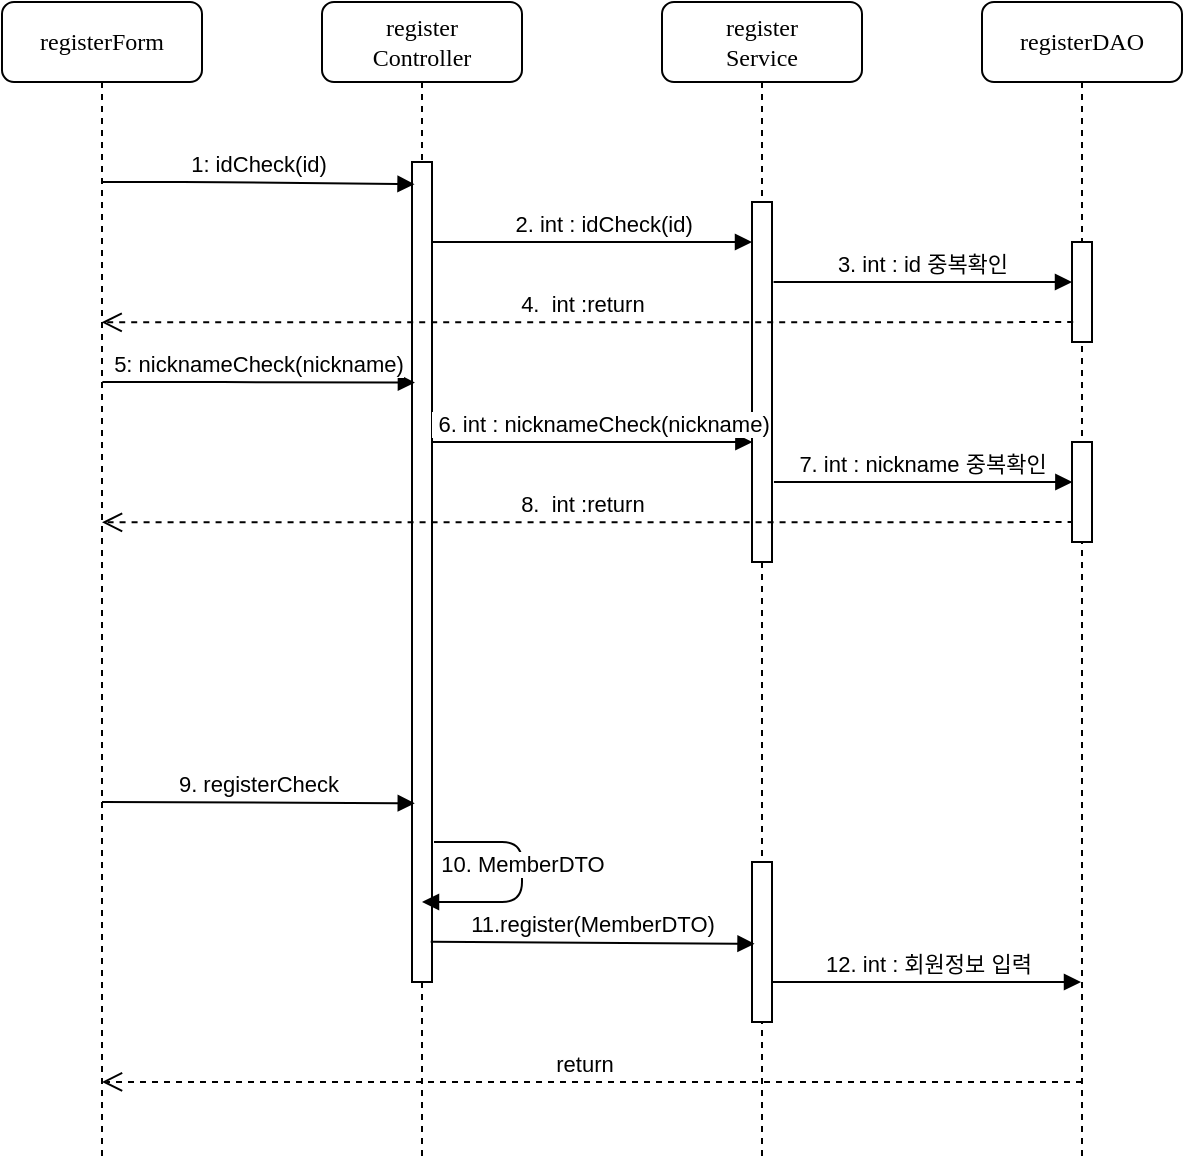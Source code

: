 <mxfile version="14.1.9" type="github" pages="3">
  <diagram name="Page-1" id="13e1069c-82ec-6db2-03f1-153e76fe0fe0">
    <mxGraphModel dx="1471" dy="685" grid="1" gridSize="10" guides="1" tooltips="1" connect="1" arrows="1" fold="1" page="1" pageScale="1" pageWidth="1100" pageHeight="850" background="#ffffff" math="0" shadow="0">
      <root>
        <mxCell id="0" />
        <mxCell id="1" parent="0" />
        <mxCell id="7baba1c4bc27f4b0-2" value="register&lt;br&gt;Controller" style="shape=umlLifeline;perimeter=lifelinePerimeter;whiteSpace=wrap;html=1;container=1;collapsible=0;recursiveResize=0;outlineConnect=0;rounded=1;shadow=0;comic=0;labelBackgroundColor=none;strokeWidth=1;fontFamily=Verdana;fontSize=12;align=center;" parent="1" vertex="1">
          <mxGeometry x="260" y="80" width="100" height="580" as="geometry" />
        </mxCell>
        <mxCell id="Aa1WEz_jSSBTIPIqc46A-5" value="" style="html=1;points=[];perimeter=orthogonalPerimeter;" vertex="1" parent="7baba1c4bc27f4b0-2">
          <mxGeometry x="45" y="80" width="10" height="410" as="geometry" />
        </mxCell>
        <mxCell id="Aa1WEz_jSSBTIPIqc46A-28" value="10. MemberDTO" style="html=1;verticalAlign=bottom;endArrow=block;" edge="1" parent="7baba1c4bc27f4b0-2" target="7baba1c4bc27f4b0-2">
          <mxGeometry x="0.035" width="80" relative="1" as="geometry">
            <mxPoint x="56" y="420" as="sourcePoint" />
            <mxPoint x="110" y="460" as="targetPoint" />
            <Array as="points">
              <mxPoint x="100" y="420" />
              <mxPoint x="100" y="450" />
            </Array>
            <mxPoint as="offset" />
          </mxGeometry>
        </mxCell>
        <mxCell id="7baba1c4bc27f4b0-3" value="register&lt;br&gt;Service" style="shape=umlLifeline;perimeter=lifelinePerimeter;whiteSpace=wrap;html=1;container=1;collapsible=0;recursiveResize=0;outlineConnect=0;rounded=1;shadow=0;comic=0;labelBackgroundColor=none;strokeWidth=1;fontFamily=Verdana;fontSize=12;align=center;" parent="1" vertex="1">
          <mxGeometry x="430" y="80" width="100" height="580" as="geometry" />
        </mxCell>
        <mxCell id="Aa1WEz_jSSBTIPIqc46A-7" value="" style="html=1;points=[];perimeter=orthogonalPerimeter;" vertex="1" parent="7baba1c4bc27f4b0-3">
          <mxGeometry x="45" y="100" width="10" height="180" as="geometry" />
        </mxCell>
        <mxCell id="Aa1WEz_jSSBTIPIqc46A-6" value="" style="html=1;verticalAlign=bottom;endArrow=block;" edge="1" parent="7baba1c4bc27f4b0-3" source="Aa1WEz_jSSBTIPIqc46A-7" target="7baba1c4bc27f4b0-3">
          <mxGeometry x="NaN" y="32" width="80" relative="1" as="geometry">
            <mxPoint x="-150" y="100" as="sourcePoint" />
            <mxPoint x="-80" y="100" as="targetPoint" />
            <Array as="points" />
            <mxPoint x="31" y="-10" as="offset" />
          </mxGeometry>
        </mxCell>
        <mxCell id="7baba1c4bc27f4b0-4" value="registerDAO" style="shape=umlLifeline;perimeter=lifelinePerimeter;whiteSpace=wrap;html=1;container=1;collapsible=0;recursiveResize=0;outlineConnect=0;rounded=1;shadow=0;comic=0;labelBackgroundColor=none;strokeWidth=1;fontFamily=Verdana;fontSize=12;align=center;" parent="1" vertex="1">
          <mxGeometry x="590" y="80" width="100" height="580" as="geometry" />
        </mxCell>
        <mxCell id="Aa1WEz_jSSBTIPIqc46A-13" value="" style="html=1;points=[];perimeter=orthogonalPerimeter;" vertex="1" parent="7baba1c4bc27f4b0-4">
          <mxGeometry x="45" y="120" width="10" height="50" as="geometry" />
        </mxCell>
        <mxCell id="7baba1c4bc27f4b0-8" value="registerForm" style="shape=umlLifeline;perimeter=lifelinePerimeter;whiteSpace=wrap;html=1;container=1;collapsible=0;recursiveResize=0;outlineConnect=0;rounded=1;shadow=0;comic=0;labelBackgroundColor=none;strokeWidth=1;fontFamily=Verdana;fontSize=12;align=center;" parent="1" vertex="1">
          <mxGeometry x="100" y="80" width="100" height="580" as="geometry" />
        </mxCell>
        <mxCell id="Aa1WEz_jSSBTIPIqc46A-4" value="1:&amp;nbsp;idCheck(id)" style="html=1;verticalAlign=bottom;endArrow=block;entryX=0.127;entryY=0.027;entryDx=0;entryDy=0;entryPerimeter=0;" edge="1" parent="1" target="Aa1WEz_jSSBTIPIqc46A-5">
          <mxGeometry width="80" relative="1" as="geometry">
            <mxPoint x="150" y="170" as="sourcePoint" />
            <mxPoint x="305" y="171" as="targetPoint" />
            <Array as="points">
              <mxPoint x="200" y="170" />
            </Array>
          </mxGeometry>
        </mxCell>
        <mxCell id="Aa1WEz_jSSBTIPIqc46A-8" value="&amp;nbsp;2. int : idCheck(id)" style="html=1;verticalAlign=bottom;endArrow=block;" edge="1" parent="1" source="Aa1WEz_jSSBTIPIqc46A-5" target="Aa1WEz_jSSBTIPIqc46A-7">
          <mxGeometry x="0.05" width="80" relative="1" as="geometry">
            <mxPoint x="355" y="180" as="sourcePoint" />
            <mxPoint x="559.5" y="180" as="targetPoint" />
            <Array as="points">
              <mxPoint x="460" y="200" />
            </Array>
            <mxPoint as="offset" />
          </mxGeometry>
        </mxCell>
        <mxCell id="Aa1WEz_jSSBTIPIqc46A-19" value="3. int : id 중복확인" style="html=1;verticalAlign=bottom;endArrow=block;exitX=1.078;exitY=0.495;exitDx=0;exitDy=0;exitPerimeter=0;" edge="1" parent="1">
          <mxGeometry width="80" relative="1" as="geometry">
            <mxPoint x="485.78" y="220.0" as="sourcePoint" />
            <mxPoint x="635" y="220.0" as="targetPoint" />
            <Array as="points" />
          </mxGeometry>
        </mxCell>
        <mxCell id="Aa1WEz_jSSBTIPIqc46A-21" value="4.&amp;nbsp; int :return&amp;nbsp;&amp;nbsp;" style="html=1;verticalAlign=bottom;endArrow=open;dashed=1;endSize=8;exitX=0.06;exitY=0.855;exitDx=0;exitDy=0;exitPerimeter=0;" edge="1" parent="1">
          <mxGeometry relative="1" as="geometry">
            <mxPoint x="635.6" y="240.0" as="sourcePoint" />
            <mxPoint x="149.81" y="240.15" as="targetPoint" />
            <Array as="points">
              <mxPoint x="570" y="240.15" />
              <mxPoint x="540" y="240.15" />
              <mxPoint x="530" y="240.15" />
              <mxPoint x="410" y="240.15" />
            </Array>
          </mxGeometry>
        </mxCell>
        <mxCell id="Aa1WEz_jSSBTIPIqc46A-22" value="5: nicknameCheck(nickname)" style="html=1;verticalAlign=bottom;endArrow=block;entryX=0.127;entryY=0.027;entryDx=0;entryDy=0;entryPerimeter=0;" edge="1" parent="1">
          <mxGeometry width="80" relative="1" as="geometry">
            <mxPoint x="150.19" y="270" as="sourcePoint" />
            <mxPoint x="306.46" y="270.26" as="targetPoint" />
            <Array as="points">
              <mxPoint x="200.19" y="270" />
            </Array>
          </mxGeometry>
        </mxCell>
        <mxCell id="Aa1WEz_jSSBTIPIqc46A-23" value="&amp;nbsp;6. int : nicknameCheck(nickname)" style="html=1;verticalAlign=bottom;endArrow=block;" edge="1" parent="1">
          <mxGeometry x="0.05" width="80" relative="1" as="geometry">
            <mxPoint x="315.19" y="300" as="sourcePoint" />
            <mxPoint x="475.19" y="300" as="targetPoint" />
            <Array as="points">
              <mxPoint x="460.19" y="300" />
            </Array>
            <mxPoint as="offset" />
          </mxGeometry>
        </mxCell>
        <mxCell id="Aa1WEz_jSSBTIPIqc46A-24" value="7. int : nickname 중복확인" style="html=1;verticalAlign=bottom;endArrow=block;exitX=1.078;exitY=0.495;exitDx=0;exitDy=0;exitPerimeter=0;" edge="1" parent="1">
          <mxGeometry width="80" relative="1" as="geometry">
            <mxPoint x="485.97" y="320" as="sourcePoint" />
            <mxPoint x="635.19" y="320" as="targetPoint" />
            <Array as="points" />
          </mxGeometry>
        </mxCell>
        <mxCell id="Aa1WEz_jSSBTIPIqc46A-25" value="8.&amp;nbsp; int :return&amp;nbsp;&amp;nbsp;" style="html=1;verticalAlign=bottom;endArrow=open;dashed=1;endSize=8;exitX=0.06;exitY=0.855;exitDx=0;exitDy=0;exitPerimeter=0;" edge="1" parent="1">
          <mxGeometry relative="1" as="geometry">
            <mxPoint x="635.79" y="340" as="sourcePoint" />
            <mxPoint x="150.0" y="340.15" as="targetPoint" />
            <Array as="points">
              <mxPoint x="570.19" y="340.15" />
              <mxPoint x="540.19" y="340.15" />
              <mxPoint x="530.19" y="340.15" />
              <mxPoint x="410.19" y="340.15" />
            </Array>
          </mxGeometry>
        </mxCell>
        <mxCell id="Aa1WEz_jSSBTIPIqc46A-26" value="" style="html=1;points=[];perimeter=orthogonalPerimeter;" vertex="1" parent="1">
          <mxGeometry x="635" y="300" width="10" height="50" as="geometry" />
        </mxCell>
        <mxCell id="Aa1WEz_jSSBTIPIqc46A-27" value="9.&amp;nbsp;registerCheck" style="html=1;verticalAlign=bottom;endArrow=block;entryX=0.138;entryY=0.782;entryDx=0;entryDy=0;entryPerimeter=0;" edge="1" parent="1" target="Aa1WEz_jSSBTIPIqc46A-5">
          <mxGeometry width="80" relative="1" as="geometry">
            <mxPoint x="150" y="480" as="sourcePoint" />
            <mxPoint x="300" y="480" as="targetPoint" />
          </mxGeometry>
        </mxCell>
        <mxCell id="Aa1WEz_jSSBTIPIqc46A-29" value="" style="html=1;points=[];perimeter=orthogonalPerimeter;" vertex="1" parent="1">
          <mxGeometry x="475" y="510" width="10" height="80" as="geometry" />
        </mxCell>
        <mxCell id="Aa1WEz_jSSBTIPIqc46A-33" value="11.register(MemberDTO)" style="html=1;verticalAlign=bottom;endArrow=block;exitX=0.935;exitY=0.951;exitDx=0;exitDy=0;exitPerimeter=0;entryX=0.126;entryY=0.511;entryDx=0;entryDy=0;entryPerimeter=0;" edge="1" parent="1" source="Aa1WEz_jSSBTIPIqc46A-5" target="Aa1WEz_jSSBTIPIqc46A-29">
          <mxGeometry width="80" relative="1" as="geometry">
            <mxPoint x="320" y="550" as="sourcePoint" />
            <mxPoint x="400" y="550" as="targetPoint" />
          </mxGeometry>
        </mxCell>
        <mxCell id="Aa1WEz_jSSBTIPIqc46A-34" value="12. int : 회원정보 입력" style="html=1;verticalAlign=bottom;endArrow=block;" edge="1" parent="1" target="7baba1c4bc27f4b0-4">
          <mxGeometry width="80" relative="1" as="geometry">
            <mxPoint x="485" y="570" as="sourcePoint" />
            <mxPoint x="565" y="570" as="targetPoint" />
            <Array as="points">
              <mxPoint x="525" y="570" />
            </Array>
          </mxGeometry>
        </mxCell>
        <mxCell id="Aa1WEz_jSSBTIPIqc46A-35" value="return" style="html=1;verticalAlign=bottom;endArrow=open;dashed=1;endSize=8;exitX=0.5;exitY=0.931;exitDx=0;exitDy=0;exitPerimeter=0;" edge="1" parent="1" source="7baba1c4bc27f4b0-4" target="7baba1c4bc27f4b0-8">
          <mxGeometry x="0.019" relative="1" as="geometry">
            <mxPoint x="635" y="620" as="sourcePoint" />
            <mxPoint x="555" y="620" as="targetPoint" />
            <mxPoint as="offset" />
          </mxGeometry>
        </mxCell>
      </root>
    </mxGraphModel>
  </diagram>
  <diagram id="W41g_MDUZ5DiayNe7DVt" name="Page-2">
    <mxGraphModel dx="871" dy="485" grid="1" gridSize="10" guides="1" tooltips="1" connect="1" arrows="1" fold="1" page="1" pageScale="1" pageWidth="827" pageHeight="1169" math="0" shadow="0">
      <root>
        <mxCell id="bxrx1N-2mU9F1FX8SwXE-0" />
        <mxCell id="bxrx1N-2mU9F1FX8SwXE-1" parent="bxrx1N-2mU9F1FX8SwXE-0" />
        <mxCell id="bxrx1N-2mU9F1FX8SwXE-3" value="myPage" style="shape=umlLifeline;perimeter=lifelinePerimeter;whiteSpace=wrap;html=1;container=1;collapsible=0;recursiveResize=0;outlineConnect=0;" vertex="1" parent="bxrx1N-2mU9F1FX8SwXE-1">
          <mxGeometry x="120" y="110" width="100" height="400" as="geometry" />
        </mxCell>
        <mxCell id="bxrx1N-2mU9F1FX8SwXE-4" value="Register&lt;br&gt;Controller" style="shape=umlLifeline;perimeter=lifelinePerimeter;whiteSpace=wrap;html=1;container=1;collapsible=0;recursiveResize=0;outlineConnect=0;" vertex="1" parent="bxrx1N-2mU9F1FX8SwXE-1">
          <mxGeometry x="270" y="110" width="100" height="400" as="geometry" />
        </mxCell>
        <mxCell id="bxrx1N-2mU9F1FX8SwXE-20" value="" style="html=1;points=[];perimeter=orthogonalPerimeter;" vertex="1" parent="bxrx1N-2mU9F1FX8SwXE-4">
          <mxGeometry x="45" y="200" width="10" height="80" as="geometry" />
        </mxCell>
        <mxCell id="bxrx1N-2mU9F1FX8SwXE-5" value="Register&lt;br&gt;Service" style="shape=umlLifeline;perimeter=lifelinePerimeter;whiteSpace=wrap;html=1;container=1;collapsible=0;recursiveResize=0;outlineConnect=0;" vertex="1" parent="bxrx1N-2mU9F1FX8SwXE-1">
          <mxGeometry x="420" y="110" width="100" height="400" as="geometry" />
        </mxCell>
        <mxCell id="bxrx1N-2mU9F1FX8SwXE-26" value="" style="html=1;points=[];perimeter=orthogonalPerimeter;" vertex="1" parent="bxrx1N-2mU9F1FX8SwXE-5">
          <mxGeometry x="45" y="220" width="10" height="70" as="geometry" />
        </mxCell>
        <mxCell id="bxrx1N-2mU9F1FX8SwXE-6" value="RegisterDAO" style="shape=umlLifeline;perimeter=lifelinePerimeter;whiteSpace=wrap;html=1;container=1;collapsible=0;recursiveResize=0;outlineConnect=0;" vertex="1" parent="bxrx1N-2mU9F1FX8SwXE-1">
          <mxGeometry x="580" y="110" width="100" height="400" as="geometry" />
        </mxCell>
        <mxCell id="bxrx1N-2mU9F1FX8SwXE-17" value="" style="html=1;points=[];perimeter=orthogonalPerimeter;" vertex="1" parent="bxrx1N-2mU9F1FX8SwXE-6">
          <mxGeometry x="45" y="140" width="10" height="50" as="geometry" />
        </mxCell>
        <mxCell id="bxrx1N-2mU9F1FX8SwXE-28" value="" style="html=1;points=[];perimeter=orthogonalPerimeter;" vertex="1" parent="bxrx1N-2mU9F1FX8SwXE-6">
          <mxGeometry x="45" y="240" width="10" height="70" as="geometry" />
        </mxCell>
        <mxCell id="bxrx1N-2mU9F1FX8SwXE-7" value="" style="endArrow=block;endFill=1;html=1;edgeStyle=orthogonalEdgeStyle;align=left;verticalAlign=top;" edge="1" parent="bxrx1N-2mU9F1FX8SwXE-1" source="bxrx1N-2mU9F1FX8SwXE-3" target="bxrx1N-2mU9F1FX8SwXE-4">
          <mxGeometry x="0.072" relative="1" as="geometry">
            <mxPoint x="180" y="200" as="sourcePoint" />
            <mxPoint x="320" y="200" as="targetPoint" />
            <Array as="points">
              <mxPoint x="260" y="200" />
              <mxPoint x="260" y="200" />
            </Array>
            <mxPoint as="offset" />
          </mxGeometry>
        </mxCell>
        <mxCell id="bxrx1N-2mU9F1FX8SwXE-11" value="1. myPage(id)" style="edgeLabel;html=1;align=center;verticalAlign=middle;resizable=0;points=[];" vertex="1" connectable="0" parent="bxrx1N-2mU9F1FX8SwXE-7">
          <mxGeometry x="0.143" relative="1" as="geometry">
            <mxPoint x="-15.5" y="-10" as="offset" />
          </mxGeometry>
        </mxCell>
        <mxCell id="bxrx1N-2mU9F1FX8SwXE-14" value="" style="endArrow=block;endFill=1;html=1;edgeStyle=orthogonalEdgeStyle;align=left;verticalAlign=top;" edge="1" parent="bxrx1N-2mU9F1FX8SwXE-1">
          <mxGeometry x="-0.75" y="-10" relative="1" as="geometry">
            <mxPoint x="320" y="230" as="sourcePoint" />
            <mxPoint x="470" y="230" as="targetPoint" />
            <mxPoint as="offset" />
          </mxGeometry>
        </mxCell>
        <mxCell id="bxrx1N-2mU9F1FX8SwXE-16" value="2.&amp;nbsp;myRegister(id)" style="text;html=1;align=center;verticalAlign=middle;resizable=0;points=[];autosize=1;" vertex="1" parent="bxrx1N-2mU9F1FX8SwXE-1">
          <mxGeometry x="335" y="210" width="110" height="20" as="geometry" />
        </mxCell>
        <mxCell id="bxrx1N-2mU9F1FX8SwXE-23" value="4. 회원 정보 model반환" style="html=1;verticalAlign=bottom;endArrow=open;dashed=1;endSize=8;exitX=0;exitY=0.95;" edge="1" parent="bxrx1N-2mU9F1FX8SwXE-1">
          <mxGeometry relative="1" as="geometry">
            <mxPoint x="169.667" y="290" as="targetPoint" />
            <mxPoint x="625" y="290" as="sourcePoint" />
            <Array as="points">
              <mxPoint x="590" y="290" />
            </Array>
          </mxGeometry>
        </mxCell>
        <mxCell id="bxrx1N-2mU9F1FX8SwXE-24" value="3. 회원정보&amp;nbsp; 호출" style="html=1;verticalAlign=bottom;endArrow=block;entryX=0;entryY=0;" edge="1" parent="bxrx1N-2mU9F1FX8SwXE-1">
          <mxGeometry relative="1" as="geometry">
            <mxPoint x="469.667" y="260.0" as="sourcePoint" />
            <mxPoint x="625" y="260.0" as="targetPoint" />
          </mxGeometry>
        </mxCell>
        <mxCell id="bxrx1N-2mU9F1FX8SwXE-25" value="5. modifyCheck(MemberDTO)" style="html=1;verticalAlign=bottom;endArrow=block;entryX=0.06;entryY=0.31;entryDx=0;entryDy=0;entryPerimeter=0;" edge="1" parent="bxrx1N-2mU9F1FX8SwXE-1" source="bxrx1N-2mU9F1FX8SwXE-3" target="bxrx1N-2mU9F1FX8SwXE-20">
          <mxGeometry width="80" relative="1" as="geometry">
            <mxPoint x="180" y="334.66" as="sourcePoint" />
            <mxPoint x="310" y="335" as="targetPoint" />
          </mxGeometry>
        </mxCell>
        <mxCell id="bxrx1N-2mU9F1FX8SwXE-27" value="6. modifyCheck(MemberDTO)" style="html=1;verticalAlign=bottom;endArrow=block;exitX=0.991;exitY=0.494;exitDx=0;exitDy=0;exitPerimeter=0;entryX=0;entryY=0.273;entryDx=0;entryDy=0;entryPerimeter=0;" edge="1" parent="bxrx1N-2mU9F1FX8SwXE-1" source="bxrx1N-2mU9F1FX8SwXE-20" target="bxrx1N-2mU9F1FX8SwXE-26">
          <mxGeometry x="0.072" width="80" relative="1" as="geometry">
            <mxPoint x="330" y="350" as="sourcePoint" />
            <mxPoint x="460" y="350" as="targetPoint" />
            <mxPoint as="offset" />
          </mxGeometry>
        </mxCell>
        <mxCell id="bxrx1N-2mU9F1FX8SwXE-30" value="" style="endArrow=block;endFill=1;html=1;edgeStyle=orthogonalEdgeStyle;align=left;verticalAlign=top;exitX=1.252;exitY=0.42;exitDx=0;exitDy=0;exitPerimeter=0;entryX=-0.029;entryY=0.145;entryDx=0;entryDy=0;entryPerimeter=0;" edge="1" parent="bxrx1N-2mU9F1FX8SwXE-1" source="bxrx1N-2mU9F1FX8SwXE-26" target="bxrx1N-2mU9F1FX8SwXE-28">
          <mxGeometry x="-1" relative="1" as="geometry">
            <mxPoint x="480" y="360" as="sourcePoint" />
            <mxPoint x="620" y="360" as="targetPoint" />
          </mxGeometry>
        </mxCell>
        <mxCell id="bxrx1N-2mU9F1FX8SwXE-32" value="7. 수정된 데이터값 변경" style="edgeLabel;html=1;align=center;verticalAlign=middle;resizable=0;points=[];" vertex="1" connectable="0" parent="bxrx1N-2mU9F1FX8SwXE-30">
          <mxGeometry x="-0.288" relative="1" as="geometry">
            <mxPoint x="19.28" y="-9.4" as="offset" />
          </mxGeometry>
        </mxCell>
        <mxCell id="bxrx1N-2mU9F1FX8SwXE-33" value="8. 변경된 데이터값 다시 반환" style="html=1;verticalAlign=bottom;endArrow=open;dashed=1;endSize=8;exitX=0.063;exitY=0.818;exitDx=0;exitDy=0;exitPerimeter=0;" edge="1" parent="bxrx1N-2mU9F1FX8SwXE-1" source="bxrx1N-2mU9F1FX8SwXE-28">
          <mxGeometry relative="1" as="geometry">
            <mxPoint x="620" y="406" as="sourcePoint" />
            <mxPoint x="320" y="407" as="targetPoint" />
          </mxGeometry>
        </mxCell>
        <mxCell id="bxrx1N-2mU9F1FX8SwXE-35" value="9. 변경된 데이터 값과 id를 반환" style="html=1;verticalAlign=bottom;endArrow=open;dashed=1;endSize=8;" edge="1" parent="bxrx1N-2mU9F1FX8SwXE-1" target="bxrx1N-2mU9F1FX8SwXE-3">
          <mxGeometry relative="1" as="geometry">
            <mxPoint x="320" y="440" as="sourcePoint" />
            <mxPoint x="240" y="440" as="targetPoint" />
          </mxGeometry>
        </mxCell>
      </root>
    </mxGraphModel>
  </diagram>
  <diagram id="GN0NPFhR8ZVXYlRZ-Ys3" name="Page-3">
    <mxGraphModel dx="871" dy="485" grid="1" gridSize="10" guides="1" tooltips="1" connect="1" arrows="1" fold="1" page="1" pageScale="1" pageWidth="827" pageHeight="1169" math="0" shadow="0">
      <root>
        <mxCell id="paqF1UYzaimnTLIQGU7g-0" />
        <mxCell id="paqF1UYzaimnTLIQGU7g-1" parent="paqF1UYzaimnTLIQGU7g-0" />
        <mxCell id="wE1i4P5x_SLQ2fgnlWnD-0" value="password&lt;br&gt;Modify" style="shape=umlLifeline;perimeter=lifelinePerimeter;whiteSpace=wrap;html=1;container=1;collapsible=0;recursiveResize=0;outlineConnect=0;" vertex="1" parent="paqF1UYzaimnTLIQGU7g-1">
          <mxGeometry x="120" y="110" width="100" height="400" as="geometry" />
        </mxCell>
        <mxCell id="wE1i4P5x_SLQ2fgnlWnD-1" value="Register&lt;br&gt;Controller" style="shape=umlLifeline;perimeter=lifelinePerimeter;whiteSpace=wrap;html=1;container=1;collapsible=0;recursiveResize=0;outlineConnect=0;" vertex="1" parent="paqF1UYzaimnTLIQGU7g-1">
          <mxGeometry x="270" y="110" width="100" height="400" as="geometry" />
        </mxCell>
        <mxCell id="wE1i4P5x_SLQ2fgnlWnD-3" value="Register&lt;br&gt;Service" style="shape=umlLifeline;perimeter=lifelinePerimeter;whiteSpace=wrap;html=1;container=1;collapsible=0;recursiveResize=0;outlineConnect=0;" vertex="1" parent="paqF1UYzaimnTLIQGU7g-1">
          <mxGeometry x="420" y="110" width="100" height="400" as="geometry" />
        </mxCell>
        <mxCell id="wE1i4P5x_SLQ2fgnlWnD-5" value="RegisterDAO" style="shape=umlLifeline;perimeter=lifelinePerimeter;whiteSpace=wrap;html=1;container=1;collapsible=0;recursiveResize=0;outlineConnect=0;" vertex="1" parent="paqF1UYzaimnTLIQGU7g-1">
          <mxGeometry x="580" y="110" width="100" height="400" as="geometry" />
        </mxCell>
        <mxCell id="wE1i4P5x_SLQ2fgnlWnD-8" value="" style="endArrow=block;endFill=1;html=1;edgeStyle=orthogonalEdgeStyle;align=left;verticalAlign=top;" edge="1" parent="paqF1UYzaimnTLIQGU7g-1" source="wE1i4P5x_SLQ2fgnlWnD-0" target="wE1i4P5x_SLQ2fgnlWnD-1">
          <mxGeometry x="0.072" relative="1" as="geometry">
            <mxPoint x="180" y="200" as="sourcePoint" />
            <mxPoint x="320" y="200" as="targetPoint" />
            <Array as="points">
              <mxPoint x="260" y="200" />
              <mxPoint x="260" y="200" />
            </Array>
            <mxPoint as="offset" />
          </mxGeometry>
        </mxCell>
        <mxCell id="wE1i4P5x_SLQ2fgnlWnD-9" value="1.&amp;nbsp;" style="edgeLabel;html=1;align=center;verticalAlign=middle;resizable=0;points=[];" vertex="1" connectable="0" parent="wE1i4P5x_SLQ2fgnlWnD-8">
          <mxGeometry x="0.143" relative="1" as="geometry">
            <mxPoint x="-15.5" y="-10" as="offset" />
          </mxGeometry>
        </mxCell>
        <mxCell id="wE1i4P5x_SLQ2fgnlWnD-10" value="" style="endArrow=block;endFill=1;html=1;edgeStyle=orthogonalEdgeStyle;align=left;verticalAlign=top;" edge="1" parent="paqF1UYzaimnTLIQGU7g-1">
          <mxGeometry x="-0.75" y="-10" relative="1" as="geometry">
            <mxPoint x="320" y="230" as="sourcePoint" />
            <mxPoint x="470" y="230" as="targetPoint" />
            <mxPoint as="offset" />
          </mxGeometry>
        </mxCell>
        <mxCell id="wE1i4P5x_SLQ2fgnlWnD-11" value="2.&amp;nbsp;myRegister(id)" style="text;html=1;align=center;verticalAlign=middle;resizable=0;points=[];autosize=1;" vertex="1" parent="paqF1UYzaimnTLIQGU7g-1">
          <mxGeometry x="335" y="210" width="110" height="20" as="geometry" />
        </mxCell>
        <mxCell id="wE1i4P5x_SLQ2fgnlWnD-13" value="3. 회원정보&amp;nbsp; 호출" style="html=1;verticalAlign=bottom;endArrow=block;entryX=0;entryY=0;" edge="1" parent="paqF1UYzaimnTLIQGU7g-1">
          <mxGeometry relative="1" as="geometry">
            <mxPoint x="469.667" y="260.0" as="sourcePoint" />
            <mxPoint x="625" y="260.0" as="targetPoint" />
          </mxGeometry>
        </mxCell>
        <mxCell id="wE1i4P5x_SLQ2fgnlWnD-20" value="login" style="shape=umlLifeline;perimeter=lifelinePerimeter;whiteSpace=wrap;html=1;container=1;collapsible=0;recursiveResize=0;outlineConnect=0;" vertex="1" parent="paqF1UYzaimnTLIQGU7g-1">
          <mxGeometry x="740" y="110" width="100" height="400" as="geometry" />
        </mxCell>
      </root>
    </mxGraphModel>
  </diagram>
</mxfile>
